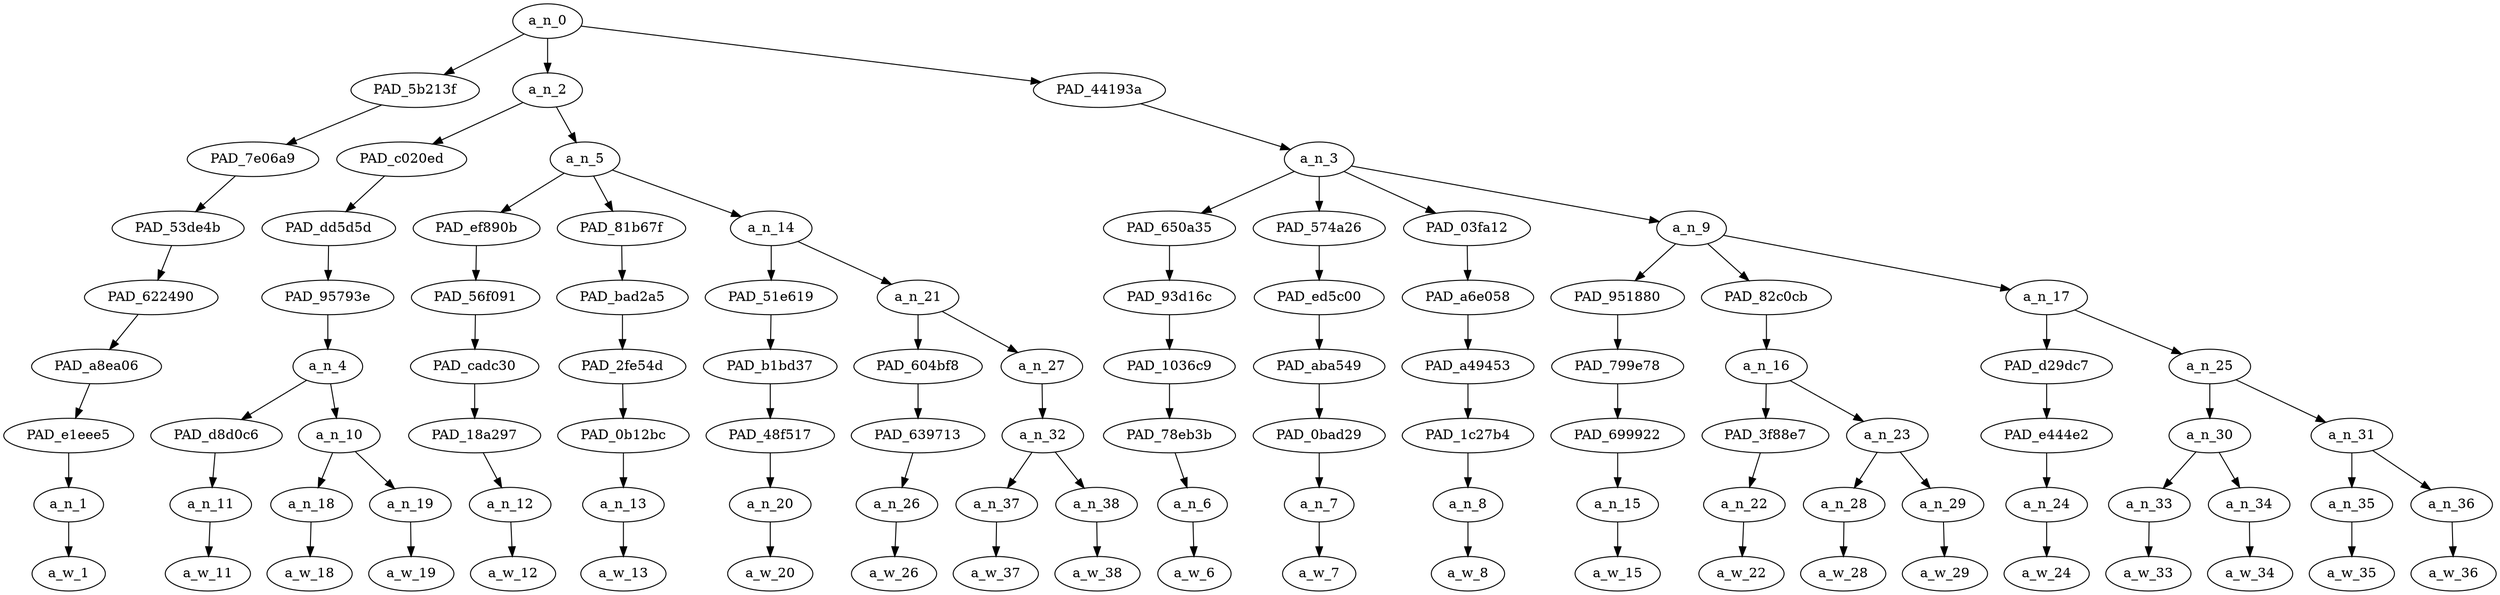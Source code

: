 strict digraph "" {
	a_n_0	[div_dir=1,
		index=0,
		level=8,
		pos="5.284722222222222,8!",
		text_span="[0, 1, 2, 3, 4, 5, 6, 7, 8, 9, 10, 11, 12, 13, 14, 15, 16, 17, 18, 19, 20, 21]",
		value=1.00000001];
	PAD_5b213f	[div_dir=-1,
		index=0,
		level=7,
		pos="0.0,7!",
		text_span="[0]",
		value=0.02904345];
	a_n_0 -> PAD_5b213f;
	a_n_2	[div_dir=1,
		index=1,
		level=7,
		pos="3.7708333333333335,7!",
		text_span="[1, 2, 3, 4, 5, 6, 7, 8, 9]",
		value=0.56264317];
	a_n_0 -> a_n_2;
	PAD_44193a	[div_dir=1,
		index=2,
		level=7,
		pos="12.083333333333334,7!",
		text_span="[10, 11, 12, 13, 14, 15, 16, 17, 18, 19, 20, 21]",
		value=0.40776619];
	a_n_0 -> PAD_44193a;
	PAD_7e06a9	[div_dir=-1,
		index=0,
		level=6,
		pos="0.0,6!",
		text_span="[0]",
		value=0.02904345];
	PAD_5b213f -> PAD_7e06a9;
	PAD_53de4b	[div_dir=-1,
		index=0,
		level=5,
		pos="0.0,5!",
		text_span="[0]",
		value=0.02904345];
	PAD_7e06a9 -> PAD_53de4b;
	PAD_622490	[div_dir=-1,
		index=0,
		level=4,
		pos="0.0,4!",
		text_span="[0]",
		value=0.02904345];
	PAD_53de4b -> PAD_622490;
	PAD_a8ea06	[div_dir=-1,
		index=0,
		level=3,
		pos="0.0,3!",
		text_span="[0]",
		value=0.02904345];
	PAD_622490 -> PAD_a8ea06;
	PAD_e1eee5	[div_dir=-1,
		index=0,
		level=2,
		pos="0.0,2!",
		text_span="[0]",
		value=0.02904345];
	PAD_a8ea06 -> PAD_e1eee5;
	a_n_1	[div_dir=-1,
		index=0,
		level=1,
		pos="0.0,1!",
		text_span="[0]",
		value=0.02904345];
	PAD_e1eee5 -> a_n_1;
	a_w_1	[div_dir=0,
		index=0,
		level=0,
		pos="0,0!",
		text_span="[0]",
		value=yes];
	a_n_1 -> a_w_1;
	PAD_c020ed	[div_dir=1,
		index=1,
		level=6,
		pos="2.25,6!",
		text_span="[1, 2, 3]",
		value=0.43620216];
	a_n_2 -> PAD_c020ed;
	a_n_5	[div_dir=1,
		index=2,
		level=6,
		pos="5.291666666666667,6!",
		text_span="[4, 5, 6, 7, 8, 9]",
		value=0.12569652];
	a_n_2 -> a_n_5;
	PAD_dd5d5d	[div_dir=1,
		index=1,
		level=5,
		pos="2.25,5!",
		text_span="[1, 2, 3]",
		value=0.43620216];
	PAD_c020ed -> PAD_dd5d5d;
	PAD_95793e	[div_dir=1,
		index=1,
		level=4,
		pos="2.25,4!",
		text_span="[1, 2, 3]",
		value=0.43620216];
	PAD_dd5d5d -> PAD_95793e;
	a_n_4	[div_dir=1,
		index=1,
		level=3,
		pos="2.25,3!",
		text_span="[1, 2, 3]",
		value=0.43620216];
	PAD_95793e -> a_n_4;
	PAD_d8d0c6	[div_dir=1,
		index=2,
		level=2,
		pos="3.0,2!",
		text_span="[3]",
		value=0.25093657];
	a_n_4 -> PAD_d8d0c6;
	a_n_10	[div_dir=1,
		index=1,
		level=2,
		pos="1.5,2!",
		text_span="[1, 2]",
		value=0.18429213];
	a_n_4 -> a_n_10;
	a_n_11	[div_dir=1,
		index=3,
		level=1,
		pos="3.0,1!",
		text_span="[3]",
		value=0.25093657];
	PAD_d8d0c6 -> a_n_11;
	a_w_11	[div_dir=0,
		index=3,
		level=0,
		pos="3,0!",
		text_span="[3]",
		value=sheboons];
	a_n_11 -> a_w_11;
	a_n_18	[div_dir=1,
		index=1,
		level=1,
		pos="1.0,1!",
		text_span="[1]",
		value=0.09233587];
	a_n_10 -> a_n_18;
	a_n_19	[div_dir=1,
		index=2,
		level=1,
		pos="2.0,1!",
		text_span="[2]",
		value=0.09148242];
	a_n_10 -> a_n_19;
	a_w_18	[div_dir=0,
		index=1,
		level=0,
		pos="1,0!",
		text_span="[1]",
		value=moar];
	a_n_18 -> a_w_18;
	a_w_19	[div_dir=0,
		index=2,
		level=0,
		pos="2,0!",
		text_span="[2]",
		value=fat];
	a_n_19 -> a_w_19;
	PAD_ef890b	[div_dir=-1,
		index=2,
		level=5,
		pos="4.0,5!",
		text_span="[4]",
		value=0.03488166];
	a_n_5 -> PAD_ef890b;
	PAD_81b67f	[div_dir=1,
		index=3,
		level=5,
		pos="5.0,5!",
		text_span="[5]",
		value=0.02513308];
	a_n_5 -> PAD_81b67f;
	a_n_14	[div_dir=1,
		index=4,
		level=5,
		pos="6.875,5!",
		text_span="[6, 7, 8, 9]",
		value=0.06560692];
	a_n_5 -> a_n_14;
	PAD_56f091	[div_dir=-1,
		index=2,
		level=4,
		pos="4.0,4!",
		text_span="[4]",
		value=0.03488166];
	PAD_ef890b -> PAD_56f091;
	PAD_cadc30	[div_dir=-1,
		index=2,
		level=3,
		pos="4.0,3!",
		text_span="[4]",
		value=0.03488166];
	PAD_56f091 -> PAD_cadc30;
	PAD_18a297	[div_dir=-1,
		index=3,
		level=2,
		pos="4.0,2!",
		text_span="[4]",
		value=0.03488166];
	PAD_cadc30 -> PAD_18a297;
	a_n_12	[div_dir=-1,
		index=4,
		level=1,
		pos="4.0,1!",
		text_span="[4]",
		value=0.03488166];
	PAD_18a297 -> a_n_12;
	a_w_12	[div_dir=0,
		index=4,
		level=0,
		pos="4,0!",
		text_span="[4]",
		value=telling];
	a_n_12 -> a_w_12;
	PAD_bad2a5	[div_dir=1,
		index=3,
		level=4,
		pos="5.0,4!",
		text_span="[5]",
		value=0.02513308];
	PAD_81b67f -> PAD_bad2a5;
	PAD_2fe54d	[div_dir=1,
		index=3,
		level=3,
		pos="5.0,3!",
		text_span="[5]",
		value=0.02513308];
	PAD_bad2a5 -> PAD_2fe54d;
	PAD_0b12bc	[div_dir=1,
		index=4,
		level=2,
		pos="5.0,2!",
		text_span="[5]",
		value=0.02513308];
	PAD_2fe54d -> PAD_0b12bc;
	a_n_13	[div_dir=1,
		index=5,
		level=1,
		pos="5.0,1!",
		text_span="[5]",
		value=0.02513308];
	PAD_0b12bc -> a_n_13;
	a_w_13	[div_dir=0,
		index=5,
		level=0,
		pos="5,0!",
		text_span="[5]",
		value=us];
	a_n_13 -> a_w_13;
	PAD_51e619	[div_dir=1,
		index=4,
		level=4,
		pos="6.0,4!",
		text_span="[6]",
		value=0.01686084];
	a_n_14 -> PAD_51e619;
	a_n_21	[div_dir=1,
		index=5,
		level=4,
		pos="7.75,4!",
		text_span="[7, 8, 9]",
		value=0.04868548];
	a_n_14 -> a_n_21;
	PAD_b1bd37	[div_dir=1,
		index=4,
		level=3,
		pos="6.0,3!",
		text_span="[6]",
		value=0.01686084];
	PAD_51e619 -> PAD_b1bd37;
	PAD_48f517	[div_dir=1,
		index=5,
		level=2,
		pos="6.0,2!",
		text_span="[6]",
		value=0.01686084];
	PAD_b1bd37 -> PAD_48f517;
	a_n_20	[div_dir=1,
		index=6,
		level=1,
		pos="6.0,1!",
		text_span="[6]",
		value=0.01686084];
	PAD_48f517 -> a_n_20;
	a_w_20	[div_dir=0,
		index=6,
		level=0,
		pos="6,0!",
		text_span="[6]",
		value=all];
	a_n_20 -> a_w_20;
	PAD_604bf8	[div_dir=1,
		index=5,
		level=3,
		pos="7.0,3!",
		text_span="[7]",
		value=0.01786678];
	a_n_21 -> PAD_604bf8;
	a_n_27	[div_dir=1,
		index=6,
		level=3,
		pos="8.5,3!",
		text_span="[8, 9]",
		value=0.03075841];
	a_n_21 -> a_n_27;
	PAD_639713	[div_dir=1,
		index=6,
		level=2,
		pos="7.0,2!",
		text_span="[7]",
		value=0.01786678];
	PAD_604bf8 -> PAD_639713;
	a_n_26	[div_dir=1,
		index=7,
		level=1,
		pos="7.0,1!",
		text_span="[7]",
		value=0.01786678];
	PAD_639713 -> a_n_26;
	a_w_26	[div_dir=0,
		index=7,
		level=0,
		pos="7,0!",
		text_span="[7]",
		value=what];
	a_n_26 -> a_w_26;
	a_n_32	[div_dir=1,
		index=7,
		level=2,
		pos="8.5,2!",
		text_span="[8, 9]",
		value=0.03071338];
	a_n_27 -> a_n_32;
	a_n_37	[div_dir=-1,
		index=8,
		level=1,
		pos="8.0,1!",
		text_span="[8]",
		value=0.01523701];
	a_n_32 -> a_n_37;
	a_n_38	[div_dir=1,
		index=9,
		level=1,
		pos="9.0,1!",
		text_span="[9]",
		value=0.01543133];
	a_n_32 -> a_n_38;
	a_w_37	[div_dir=0,
		index=8,
		level=0,
		pos="8,0!",
		text_span="[8]",
		value=to];
	a_n_37 -> a_w_37;
	a_w_38	[div_dir=0,
		index=9,
		level=0,
		pos="9,0!",
		text_span="[9]",
		value=do];
	a_n_38 -> a_w_38;
	a_n_3	[div_dir=1,
		index=3,
		level=6,
		pos="12.083333333333334,6!",
		text_span="[10, 11, 12, 13, 14, 15, 16, 17, 18, 19, 20, 21]",
		value=0.40776619];
	PAD_44193a -> a_n_3;
	PAD_650a35	[div_dir=1,
		index=5,
		level=5,
		pos="10.0,5!",
		text_span="[10]",
		value=0.01695118];
	a_n_3 -> PAD_650a35;
	PAD_574a26	[div_dir=1,
		index=6,
		level=5,
		pos="11.0,5!",
		text_span="[11]",
		value=0.01776608];
	a_n_3 -> PAD_574a26;
	PAD_03fa12	[div_dir=1,
		index=7,
		level=5,
		pos="12.0,5!",
		text_span="[12]",
		value=0.02217013];
	a_n_3 -> PAD_03fa12;
	a_n_9	[div_dir=1,
		index=8,
		level=5,
		pos="15.333333333333334,5!",
		text_span="[13, 14, 15, 16, 17, 18, 19, 20, 21]",
		value=0.35080717];
	a_n_3 -> a_n_9;
	PAD_93d16c	[div_dir=1,
		index=6,
		level=4,
		pos="10.0,4!",
		text_span="[10]",
		value=0.01695118];
	PAD_650a35 -> PAD_93d16c;
	PAD_1036c9	[div_dir=1,
		index=7,
		level=3,
		pos="10.0,3!",
		text_span="[10]",
		value=0.01695118];
	PAD_93d16c -> PAD_1036c9;
	PAD_78eb3b	[div_dir=1,
		index=8,
		level=2,
		pos="10.0,2!",
		text_span="[10]",
		value=0.01695118];
	PAD_1036c9 -> PAD_78eb3b;
	a_n_6	[div_dir=1,
		index=10,
		level=1,
		pos="10.0,1!",
		text_span="[10]",
		value=0.01695118];
	PAD_78eb3b -> a_n_6;
	a_w_6	[div_dir=0,
		index=10,
		level=0,
		pos="10,0!",
		text_span="[10]",
		value=did];
	a_n_6 -> a_w_6;
	PAD_ed5c00	[div_dir=1,
		index=7,
		level=4,
		pos="11.0,4!",
		text_span="[11]",
		value=0.01776608];
	PAD_574a26 -> PAD_ed5c00;
	PAD_aba549	[div_dir=1,
		index=8,
		level=3,
		pos="11.0,3!",
		text_span="[11]",
		value=0.01776608];
	PAD_ed5c00 -> PAD_aba549;
	PAD_0bad29	[div_dir=1,
		index=9,
		level=2,
		pos="11.0,2!",
		text_span="[11]",
		value=0.01776608];
	PAD_aba549 -> PAD_0bad29;
	a_n_7	[div_dir=1,
		index=11,
		level=1,
		pos="11.0,1!",
		text_span="[11]",
		value=0.01776608];
	PAD_0bad29 -> a_n_7;
	a_w_7	[div_dir=0,
		index=11,
		level=0,
		pos="11,0!",
		text_span="[11]",
		value=not];
	a_n_7 -> a_w_7;
	PAD_a6e058	[div_dir=1,
		index=8,
		level=4,
		pos="12.0,4!",
		text_span="[12]",
		value=0.02217013];
	PAD_03fa12 -> PAD_a6e058;
	PAD_a49453	[div_dir=1,
		index=9,
		level=3,
		pos="12.0,3!",
		text_span="[12]",
		value=0.02217013];
	PAD_a6e058 -> PAD_a49453;
	PAD_1c27b4	[div_dir=1,
		index=10,
		level=2,
		pos="12.0,2!",
		text_span="[12]",
		value=0.02217013];
	PAD_a49453 -> PAD_1c27b4;
	a_n_8	[div_dir=1,
		index=12,
		level=1,
		pos="12.0,1!",
		text_span="[12]",
		value=0.02217013];
	PAD_1c27b4 -> a_n_8;
	a_w_8	[div_dir=0,
		index=12,
		level=0,
		pos="12,0!",
		text_span="[12]",
		value=we];
	a_n_8 -> a_w_8;
	PAD_951880	[div_dir=1,
		index=9,
		level=4,
		pos="13.0,4!",
		text_span="[13]",
		value=0.01915602];
	a_n_9 -> PAD_951880;
	PAD_82c0cb	[div_dir=1,
		index=10,
		level=4,
		pos="14.75,4!",
		text_span="[14, 15, 16]",
		value=0.05420580];
	a_n_9 -> PAD_82c0cb;
	a_n_17	[div_dir=1,
		index=11,
		level=4,
		pos="18.25,4!",
		text_span="[17, 18, 19, 20, 21]",
		value=0.27740600];
	a_n_9 -> a_n_17;
	PAD_799e78	[div_dir=1,
		index=10,
		level=3,
		pos="13.0,3!",
		text_span="[13]",
		value=0.01915602];
	PAD_951880 -> PAD_799e78;
	PAD_699922	[div_dir=1,
		index=11,
		level=2,
		pos="13.0,2!",
		text_span="[13]",
		value=0.01915602];
	PAD_799e78 -> PAD_699922;
	a_n_15	[div_dir=1,
		index=13,
		level=1,
		pos="13.0,1!",
		text_span="[13]",
		value=0.01915602];
	PAD_699922 -> a_n_15;
	a_w_15	[div_dir=0,
		index=13,
		level=0,
		pos="13,0!",
		text_span="[13]",
		value=get];
	a_n_15 -> a_w_15;
	a_n_16	[div_dir=1,
		index=11,
		level=3,
		pos="14.75,3!",
		text_span="[14, 15, 16]",
		value=0.05420580];
	PAD_82c0cb -> a_n_16;
	PAD_3f88e7	[div_dir=1,
		index=12,
		level=2,
		pos="14.0,2!",
		text_span="[14]",
		value=0.01846351];
	a_n_16 -> PAD_3f88e7;
	a_n_23	[div_dir=1,
		index=13,
		level=2,
		pos="15.5,2!",
		text_span="[15, 16]",
		value=0.03570257];
	a_n_16 -> a_n_23;
	a_n_22	[div_dir=1,
		index=14,
		level=1,
		pos="14.0,1!",
		text_span="[14]",
		value=0.01846351];
	PAD_3f88e7 -> a_n_22;
	a_w_22	[div_dir=0,
		index=14,
		level=0,
		pos="14,0!",
		text_span="[14]",
		value=enough];
	a_n_22 -> a_w_22;
	a_n_28	[div_dir=1,
		index=15,
		level=1,
		pos="15.0,1!",
		text_span="[15]",
		value=0.01558562];
	a_n_23 -> a_n_28;
	a_n_29	[div_dir=-1,
		index=16,
		level=1,
		pos="16.0,1!",
		text_span="[16]",
		value=0.02008845];
	a_n_23 -> a_n_29;
	a_w_28	[div_dir=0,
		index=15,
		level=0,
		pos="15,0!",
		text_span="[15]",
		value=of];
	a_n_28 -> a_w_28;
	a_w_29	[div_dir=0,
		index=16,
		level=0,
		pos="16,0!",
		text_span="[16]",
		value=this];
	a_n_29 -> a_w_29;
	PAD_d29dc7	[div_dir=-1,
		index=12,
		level=3,
		pos="17.0,3!",
		text_span="[17]",
		value=0.01867006];
	a_n_17 -> PAD_d29dc7;
	a_n_25	[div_dir=1,
		index=13,
		level=3,
		pos="19.5,3!",
		text_span="[18, 19, 20, 21]",
		value=0.25872226];
	a_n_17 -> a_n_25;
	PAD_e444e2	[div_dir=-1,
		index=14,
		level=2,
		pos="17.0,2!",
		text_span="[17]",
		value=0.01867006];
	PAD_d29dc7 -> PAD_e444e2;
	a_n_24	[div_dir=-1,
		index=17,
		level=1,
		pos="17.0,1!",
		text_span="[17]",
		value=0.01867006];
	PAD_e444e2 -> a_n_24;
	a_w_24	[div_dir=0,
		index=17,
		level=0,
		pos="17,0!",
		text_span="[17]",
		value=from];
	a_n_24 -> a_w_24;
	a_n_30	[div_dir=1,
		index=15,
		level=2,
		pos="18.5,2!",
		text_span="[18, 19]",
		value=0.09488851];
	a_n_25 -> a_n_30;
	a_n_31	[div_dir=-1,
		index=16,
		level=2,
		pos="20.5,2!",
		text_span="[20, 21]",
		value=0.16379800];
	a_n_25 -> a_n_31;
	a_n_33	[div_dir=1,
		index=18,
		level=1,
		pos="18.0,1!",
		text_span="[18]",
		value=0.04026120];
	a_n_30 -> a_n_33;
	a_n_34	[div_dir=1,
		index=19,
		level=1,
		pos="19.0,1!",
		text_span="[19]",
		value=0.05456213];
	a_n_30 -> a_n_34;
	a_w_33	[div_dir=0,
		index=18,
		level=0,
		pos="18,0!",
		text_span="[18]",
		value="<number>"];
	a_n_33 -> a_w_33;
	a_w_34	[div_dir=0,
		index=19,
		level=0,
		pos="19,0!",
		text_span="[19]",
		value=yrs];
	a_n_34 -> a_w_34;
	a_n_35	[div_dir=1,
		index=20,
		level=1,
		pos="20.0,1!",
		text_span="[20]",
		value=0.02394995];
	a_n_31 -> a_n_35;
	a_n_36	[div_dir=-1,
		index=21,
		level=1,
		pos="21.0,1!",
		text_span="[21]",
		value=0.13984048];
	a_n_31 -> a_n_36;
	a_w_35	[div_dir=0,
		index=20,
		level=0,
		pos="20,0!",
		text_span="[20]",
		value=of1];
	a_n_35 -> a_w_35;
	a_w_36	[div_dir=0,
		index=21,
		level=0,
		pos="21,0!",
		text_span="[21]",
		value=oprah];
	a_n_36 -> a_w_36;
}
